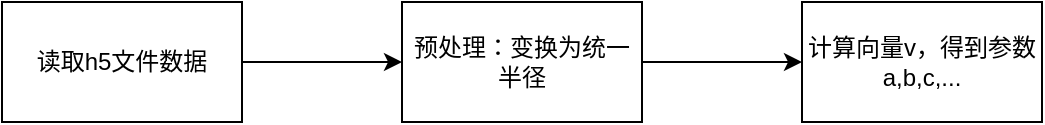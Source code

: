 <mxfile version="26.2.13">
  <diagram id="C5RBs43oDa-KdzZeNtuy" name="Page-1">
    <mxGraphModel dx="1044" dy="574" grid="1" gridSize="10" guides="1" tooltips="1" connect="1" arrows="1" fold="1" page="1" pageScale="1" pageWidth="1200" pageHeight="1920" math="0" shadow="0">
      <root>
        <mxCell id="WIyWlLk6GJQsqaUBKTNV-0" />
        <mxCell id="WIyWlLk6GJQsqaUBKTNV-1" parent="WIyWlLk6GJQsqaUBKTNV-0" />
        <mxCell id="YaEeVaQ-JZTMGRNrjj3q-2" value="" style="edgeStyle=orthogonalEdgeStyle;rounded=0;orthogonalLoop=1;jettySize=auto;html=1;" parent="WIyWlLk6GJQsqaUBKTNV-1" source="YaEeVaQ-JZTMGRNrjj3q-0" target="YaEeVaQ-JZTMGRNrjj3q-1" edge="1">
          <mxGeometry relative="1" as="geometry" />
        </mxCell>
        <mxCell id="YaEeVaQ-JZTMGRNrjj3q-0" value="读取h5文件数据" style="rounded=0;whiteSpace=wrap;html=1;" parent="WIyWlLk6GJQsqaUBKTNV-1" vertex="1">
          <mxGeometry x="350" y="270" width="120" height="60" as="geometry" />
        </mxCell>
        <mxCell id="YaEeVaQ-JZTMGRNrjj3q-4" value="" style="edgeStyle=orthogonalEdgeStyle;rounded=0;orthogonalLoop=1;jettySize=auto;html=1;" parent="WIyWlLk6GJQsqaUBKTNV-1" source="YaEeVaQ-JZTMGRNrjj3q-1" target="YaEeVaQ-JZTMGRNrjj3q-3" edge="1">
          <mxGeometry relative="1" as="geometry" />
        </mxCell>
        <mxCell id="YaEeVaQ-JZTMGRNrjj3q-1" value="预处理：变换为统一半径" style="whiteSpace=wrap;html=1;rounded=0;" parent="WIyWlLk6GJQsqaUBKTNV-1" vertex="1">
          <mxGeometry x="550" y="270" width="120" height="60" as="geometry" />
        </mxCell>
        <mxCell id="YaEeVaQ-JZTMGRNrjj3q-3" value="计算向量v，得到参数a,b,c,..." style="whiteSpace=wrap;html=1;rounded=0;" parent="WIyWlLk6GJQsqaUBKTNV-1" vertex="1">
          <mxGeometry x="750" y="270" width="120" height="60" as="geometry" />
        </mxCell>
      </root>
    </mxGraphModel>
  </diagram>
</mxfile>
